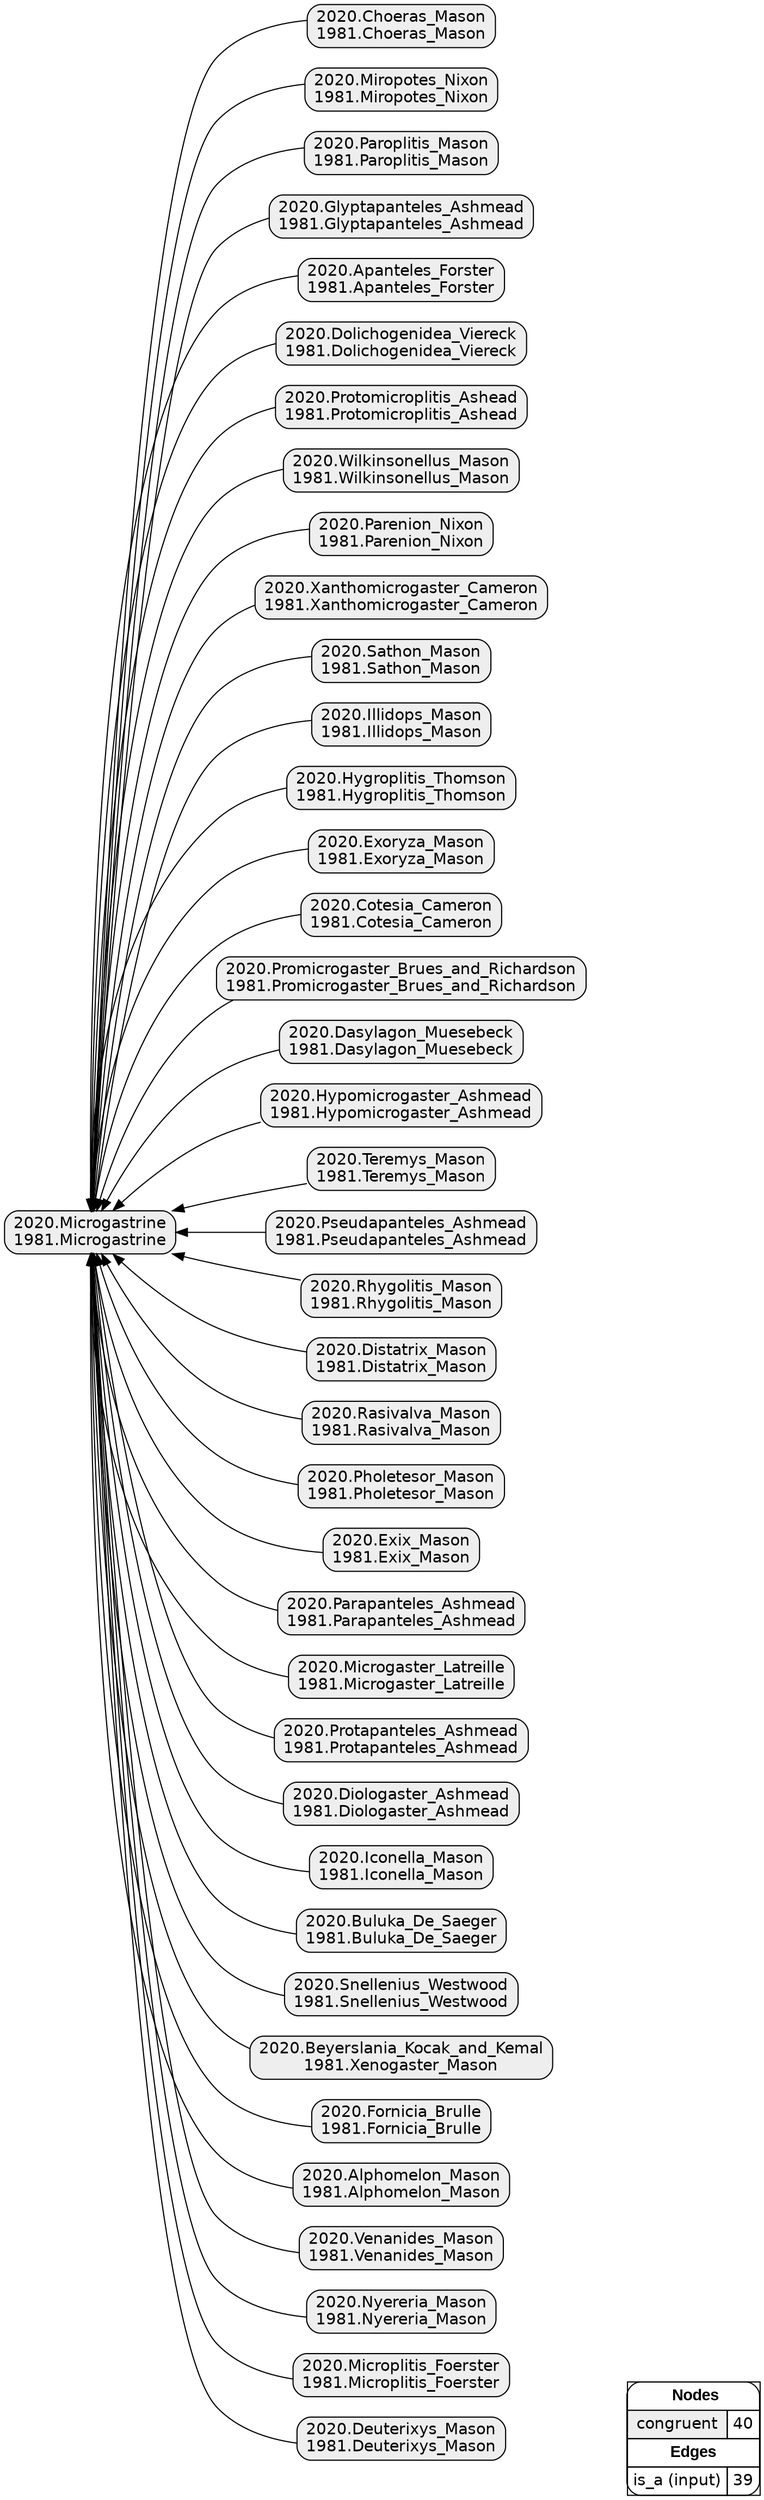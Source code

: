 digraph{
rankdir=RL
node[shape=box style="filled,rounded" fillcolor="#EEEEEE" fontname="helvetica"] 
"2020.Choeras_Mason\n1981.Choeras_Mason"
"2020.Miropotes_Nixon\n1981.Miropotes_Nixon"
"2020.Paroplitis_Mason\n1981.Paroplitis_Mason"
"2020.Glyptapanteles_Ashmead\n1981.Glyptapanteles_Ashmead"
"2020.Apanteles_Forster\n1981.Apanteles_Forster"
"2020.Dolichogenidea_Viereck\n1981.Dolichogenidea_Viereck"
"2020.Protomicroplitis_Ashead\n1981.Protomicroplitis_Ashead"
"2020.Wilkinsonellus_Mason\n1981.Wilkinsonellus_Mason"
"2020.Parenion_Nixon\n1981.Parenion_Nixon"
"2020.Xanthomicrogaster_Cameron\n1981.Xanthomicrogaster_Cameron"
"2020.Sathon_Mason\n1981.Sathon_Mason"
"2020.Illidops_Mason\n1981.Illidops_Mason"
"2020.Hygroplitis_Thomson\n1981.Hygroplitis_Thomson"
"2020.Exoryza_Mason\n1981.Exoryza_Mason"
"2020.Cotesia_Cameron\n1981.Cotesia_Cameron"
"2020.Promicrogaster_Brues_and_Richardson\n1981.Promicrogaster_Brues_and_Richardson"
"2020.Dasylagon_Muesebeck\n1981.Dasylagon_Muesebeck"
"2020.Hypomicrogaster_Ashmead\n1981.Hypomicrogaster_Ashmead"
"2020.Teremys_Mason\n1981.Teremys_Mason"
"2020.Pseudapanteles_Ashmead\n1981.Pseudapanteles_Ashmead"
"2020.Rhygolitis_Mason\n1981.Rhygolitis_Mason"
"2020.Distatrix_Mason\n1981.Distatrix_Mason"
"2020.Rasivalva_Mason\n1981.Rasivalva_Mason"
"2020.Pholetesor_Mason\n1981.Pholetesor_Mason"
"2020.Exix_Mason\n1981.Exix_Mason"
"2020.Parapanteles_Ashmead\n1981.Parapanteles_Ashmead"
"2020.Microgaster_Latreille\n1981.Microgaster_Latreille"
"2020.Protapanteles_Ashmead\n1981.Protapanteles_Ashmead"
"2020.Microgastrine\n1981.Microgastrine"
"2020.Diologaster_Ashmead\n1981.Diologaster_Ashmead"
"2020.Iconella_Mason\n1981.Iconella_Mason"
"2020.Buluka_De_Saeger\n1981.Buluka_De_Saeger"
"2020.Snellenius_Westwood\n1981.Snellenius_Westwood"
"2020.Beyerslania_Kocak_and_Kemal\n1981.Xenogaster_Mason"
"2020.Fornicia_Brulle\n1981.Fornicia_Brulle"
"2020.Alphomelon_Mason\n1981.Alphomelon_Mason"
"2020.Venanides_Mason\n1981.Venanides_Mason"
"2020.Nyereria_Mason\n1981.Nyereria_Mason"
"2020.Microplitis_Foerster\n1981.Microplitis_Foerster"
"2020.Deuterixys_Mason\n1981.Deuterixys_Mason"
edge[arrowhead=normal style=solid color="#000000" constraint=true penwidth=1]
"2020.Iconella_Mason\n1981.Iconella_Mason" -> "2020.Microgastrine\n1981.Microgastrine"
"2020.Dasylagon_Muesebeck\n1981.Dasylagon_Muesebeck" -> "2020.Microgastrine\n1981.Microgastrine"
"2020.Protomicroplitis_Ashead\n1981.Protomicroplitis_Ashead" -> "2020.Microgastrine\n1981.Microgastrine"
"2020.Diologaster_Ashmead\n1981.Diologaster_Ashmead" -> "2020.Microgastrine\n1981.Microgastrine"
"2020.Pholetesor_Mason\n1981.Pholetesor_Mason" -> "2020.Microgastrine\n1981.Microgastrine"
"2020.Xanthomicrogaster_Cameron\n1981.Xanthomicrogaster_Cameron" -> "2020.Microgastrine\n1981.Microgastrine"
"2020.Sathon_Mason\n1981.Sathon_Mason" -> "2020.Microgastrine\n1981.Microgastrine"
"2020.Hypomicrogaster_Ashmead\n1981.Hypomicrogaster_Ashmead" -> "2020.Microgastrine\n1981.Microgastrine"
"2020.Rhygolitis_Mason\n1981.Rhygolitis_Mason" -> "2020.Microgastrine\n1981.Microgastrine"
"2020.Protapanteles_Ashmead\n1981.Protapanteles_Ashmead" -> "2020.Microgastrine\n1981.Microgastrine"
"2020.Glyptapanteles_Ashmead\n1981.Glyptapanteles_Ashmead" -> "2020.Microgastrine\n1981.Microgastrine"
"2020.Exix_Mason\n1981.Exix_Mason" -> "2020.Microgastrine\n1981.Microgastrine"
"2020.Hygroplitis_Thomson\n1981.Hygroplitis_Thomson" -> "2020.Microgastrine\n1981.Microgastrine"
"2020.Fornicia_Brulle\n1981.Fornicia_Brulle" -> "2020.Microgastrine\n1981.Microgastrine"
"2020.Deuterixys_Mason\n1981.Deuterixys_Mason" -> "2020.Microgastrine\n1981.Microgastrine"
"2020.Pseudapanteles_Ashmead\n1981.Pseudapanteles_Ashmead" -> "2020.Microgastrine\n1981.Microgastrine"
"2020.Wilkinsonellus_Mason\n1981.Wilkinsonellus_Mason" -> "2020.Microgastrine\n1981.Microgastrine"
"2020.Parapanteles_Ashmead\n1981.Parapanteles_Ashmead" -> "2020.Microgastrine\n1981.Microgastrine"
"2020.Choeras_Mason\n1981.Choeras_Mason" -> "2020.Microgastrine\n1981.Microgastrine"
"2020.Exoryza_Mason\n1981.Exoryza_Mason" -> "2020.Microgastrine\n1981.Microgastrine"
"2020.Cotesia_Cameron\n1981.Cotesia_Cameron" -> "2020.Microgastrine\n1981.Microgastrine"
"2020.Parenion_Nixon\n1981.Parenion_Nixon" -> "2020.Microgastrine\n1981.Microgastrine"
"2020.Buluka_De_Saeger\n1981.Buluka_De_Saeger" -> "2020.Microgastrine\n1981.Microgastrine"
"2020.Miropotes_Nixon\n1981.Miropotes_Nixon" -> "2020.Microgastrine\n1981.Microgastrine"
"2020.Nyereria_Mason\n1981.Nyereria_Mason" -> "2020.Microgastrine\n1981.Microgastrine"
"2020.Venanides_Mason\n1981.Venanides_Mason" -> "2020.Microgastrine\n1981.Microgastrine"
"2020.Distatrix_Mason\n1981.Distatrix_Mason" -> "2020.Microgastrine\n1981.Microgastrine"
"2020.Beyerslania_Kocak_and_Kemal\n1981.Xenogaster_Mason" -> "2020.Microgastrine\n1981.Microgastrine"
"2020.Microgaster_Latreille\n1981.Microgaster_Latreille" -> "2020.Microgastrine\n1981.Microgastrine"
"2020.Promicrogaster_Brues_and_Richardson\n1981.Promicrogaster_Brues_and_Richardson" -> "2020.Microgastrine\n1981.Microgastrine"
"2020.Paroplitis_Mason\n1981.Paroplitis_Mason" -> "2020.Microgastrine\n1981.Microgastrine"
"2020.Teremys_Mason\n1981.Teremys_Mason" -> "2020.Microgastrine\n1981.Microgastrine"
"2020.Apanteles_Forster\n1981.Apanteles_Forster" -> "2020.Microgastrine\n1981.Microgastrine"
"2020.Rasivalva_Mason\n1981.Rasivalva_Mason" -> "2020.Microgastrine\n1981.Microgastrine"
"2020.Illidops_Mason\n1981.Illidops_Mason" -> "2020.Microgastrine\n1981.Microgastrine"
"2020.Snellenius_Westwood\n1981.Snellenius_Westwood" -> "2020.Microgastrine\n1981.Microgastrine"
"2020.Microplitis_Foerster\n1981.Microplitis_Foerster" -> "2020.Microgastrine\n1981.Microgastrine"
"2020.Dolichogenidea_Viereck\n1981.Dolichogenidea_Viereck" -> "2020.Microgastrine\n1981.Microgastrine"
"2020.Alphomelon_Mason\n1981.Alphomelon_Mason" -> "2020.Microgastrine\n1981.Microgastrine"
edge[arrowhead=normal style=dotted color="#000000" constraint=true penwidth=1]
node[shape=box] 
{rank=source Legend [fillcolor= white margin=0 label=< 
 <TABLE BORDER="0" CELLBORDER="1" CELLSPACING="0" CELLPADDING="4"> 
<TR> <TD COLSPAN="2"><font face="Arial Black"> Nodes</font></TD> </TR> 
<TR> 
 <TD bgcolor="#EEEEEE" fontname="helvetica">congruent</TD> 
 <TD>40</TD> 
 </TR> 
<TR> <TD COLSPAN="2"><font face = "Arial Black"> Edges </font></TD> </TR> 
<TR> 
 <TD><font color ="#000000">is_a (input)</font></TD><TD>39</TD>
</TR>
</TABLE> 
 >] } 
}